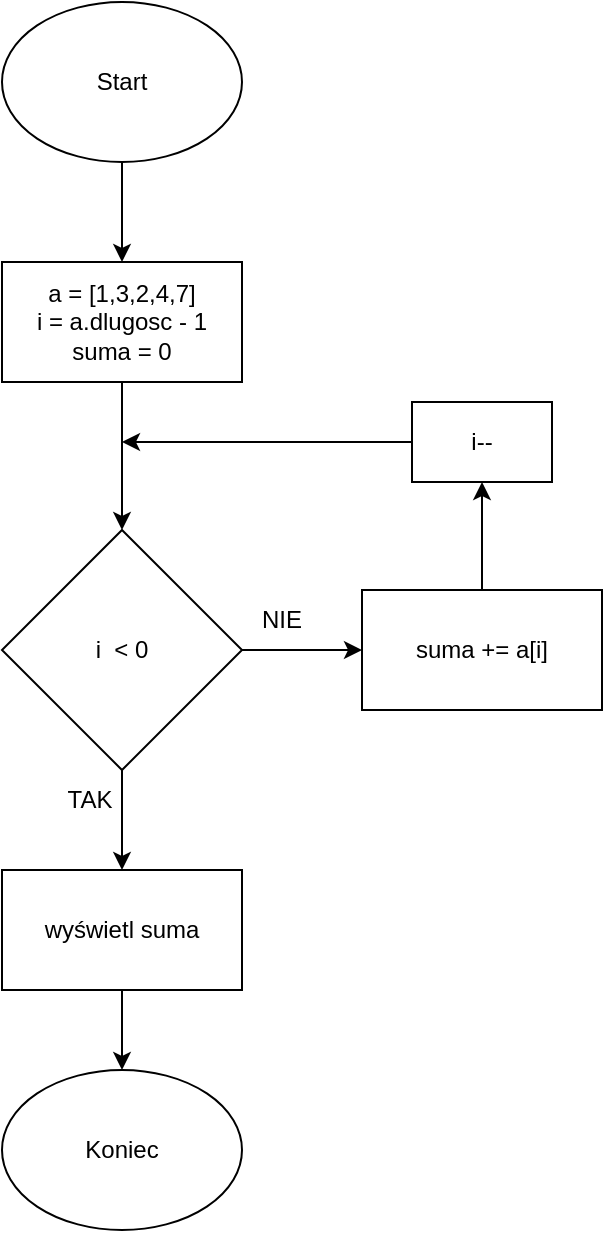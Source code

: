 <mxfile version="20.8.20" type="github">
  <diagram id="C5RBs43oDa-KdzZeNtuy" name="Page-1">
    <mxGraphModel dx="1434" dy="800" grid="1" gridSize="10" guides="1" tooltips="1" connect="1" arrows="1" fold="1" page="1" pageScale="1" pageWidth="827" pageHeight="1169" math="0" shadow="0">
      <root>
        <mxCell id="WIyWlLk6GJQsqaUBKTNV-0" />
        <mxCell id="WIyWlLk6GJQsqaUBKTNV-1" parent="WIyWlLk6GJQsqaUBKTNV-0" />
        <mxCell id="gVxV7Q0qTXhrTJg3wu8e-6" style="edgeStyle=orthogonalEdgeStyle;rounded=0;orthogonalLoop=1;jettySize=auto;html=1;entryX=0.5;entryY=0;entryDx=0;entryDy=0;" edge="1" parent="WIyWlLk6GJQsqaUBKTNV-1" source="gVxV7Q0qTXhrTJg3wu8e-0" target="gVxV7Q0qTXhrTJg3wu8e-1">
          <mxGeometry relative="1" as="geometry" />
        </mxCell>
        <mxCell id="gVxV7Q0qTXhrTJg3wu8e-0" value="Start" style="ellipse;whiteSpace=wrap;html=1;" vertex="1" parent="WIyWlLk6GJQsqaUBKTNV-1">
          <mxGeometry x="340" y="50" width="120" height="80" as="geometry" />
        </mxCell>
        <mxCell id="gVxV7Q0qTXhrTJg3wu8e-7" style="edgeStyle=orthogonalEdgeStyle;rounded=0;orthogonalLoop=1;jettySize=auto;html=1;entryX=0.5;entryY=0;entryDx=0;entryDy=0;" edge="1" parent="WIyWlLk6GJQsqaUBKTNV-1" source="gVxV7Q0qTXhrTJg3wu8e-1" target="gVxV7Q0qTXhrTJg3wu8e-2">
          <mxGeometry relative="1" as="geometry" />
        </mxCell>
        <mxCell id="gVxV7Q0qTXhrTJg3wu8e-1" value="a = [1,3,2,4,7]&lt;br&gt;i = a.dlugosc - 1&lt;br&gt;suma = 0" style="rounded=0;whiteSpace=wrap;html=1;" vertex="1" parent="WIyWlLk6GJQsqaUBKTNV-1">
          <mxGeometry x="340" y="180" width="120" height="60" as="geometry" />
        </mxCell>
        <mxCell id="gVxV7Q0qTXhrTJg3wu8e-8" style="edgeStyle=orthogonalEdgeStyle;rounded=0;orthogonalLoop=1;jettySize=auto;html=1;entryX=0;entryY=0.5;entryDx=0;entryDy=0;" edge="1" parent="WIyWlLk6GJQsqaUBKTNV-1" source="gVxV7Q0qTXhrTJg3wu8e-2" target="gVxV7Q0qTXhrTJg3wu8e-3">
          <mxGeometry relative="1" as="geometry" />
        </mxCell>
        <mxCell id="gVxV7Q0qTXhrTJg3wu8e-14" style="edgeStyle=orthogonalEdgeStyle;rounded=0;orthogonalLoop=1;jettySize=auto;html=1;entryX=0.5;entryY=0;entryDx=0;entryDy=0;" edge="1" parent="WIyWlLk6GJQsqaUBKTNV-1" source="gVxV7Q0qTXhrTJg3wu8e-2" target="gVxV7Q0qTXhrTJg3wu8e-13">
          <mxGeometry relative="1" as="geometry" />
        </mxCell>
        <mxCell id="gVxV7Q0qTXhrTJg3wu8e-2" value="i&amp;nbsp; &amp;lt; 0" style="rhombus;whiteSpace=wrap;html=1;" vertex="1" parent="WIyWlLk6GJQsqaUBKTNV-1">
          <mxGeometry x="340" y="314" width="120" height="120" as="geometry" />
        </mxCell>
        <mxCell id="gVxV7Q0qTXhrTJg3wu8e-9" style="edgeStyle=orthogonalEdgeStyle;rounded=0;orthogonalLoop=1;jettySize=auto;html=1;entryX=0.5;entryY=1;entryDx=0;entryDy=0;" edge="1" parent="WIyWlLk6GJQsqaUBKTNV-1" source="gVxV7Q0qTXhrTJg3wu8e-3" target="gVxV7Q0qTXhrTJg3wu8e-4">
          <mxGeometry relative="1" as="geometry" />
        </mxCell>
        <mxCell id="gVxV7Q0qTXhrTJg3wu8e-3" value="suma += a[i]" style="rounded=0;whiteSpace=wrap;html=1;" vertex="1" parent="WIyWlLk6GJQsqaUBKTNV-1">
          <mxGeometry x="520" y="344" width="120" height="60" as="geometry" />
        </mxCell>
        <mxCell id="gVxV7Q0qTXhrTJg3wu8e-10" style="edgeStyle=orthogonalEdgeStyle;rounded=0;orthogonalLoop=1;jettySize=auto;html=1;" edge="1" parent="WIyWlLk6GJQsqaUBKTNV-1" source="gVxV7Q0qTXhrTJg3wu8e-4">
          <mxGeometry relative="1" as="geometry">
            <mxPoint x="400" y="270" as="targetPoint" />
          </mxGeometry>
        </mxCell>
        <mxCell id="gVxV7Q0qTXhrTJg3wu8e-4" value="i--" style="rounded=0;whiteSpace=wrap;html=1;" vertex="1" parent="WIyWlLk6GJQsqaUBKTNV-1">
          <mxGeometry x="545" y="250" width="70" height="40" as="geometry" />
        </mxCell>
        <mxCell id="gVxV7Q0qTXhrTJg3wu8e-11" value="NIE" style="text;html=1;strokeColor=none;fillColor=none;align=center;verticalAlign=middle;whiteSpace=wrap;rounded=0;" vertex="1" parent="WIyWlLk6GJQsqaUBKTNV-1">
          <mxGeometry x="450" y="344" width="60" height="30" as="geometry" />
        </mxCell>
        <mxCell id="gVxV7Q0qTXhrTJg3wu8e-12" value="TAK" style="text;html=1;strokeColor=none;fillColor=none;align=center;verticalAlign=middle;whiteSpace=wrap;rounded=0;" vertex="1" parent="WIyWlLk6GJQsqaUBKTNV-1">
          <mxGeometry x="354" y="434" width="60" height="30" as="geometry" />
        </mxCell>
        <mxCell id="gVxV7Q0qTXhrTJg3wu8e-16" style="edgeStyle=orthogonalEdgeStyle;rounded=0;orthogonalLoop=1;jettySize=auto;html=1;entryX=0.5;entryY=0;entryDx=0;entryDy=0;" edge="1" parent="WIyWlLk6GJQsqaUBKTNV-1" source="gVxV7Q0qTXhrTJg3wu8e-13" target="gVxV7Q0qTXhrTJg3wu8e-15">
          <mxGeometry relative="1" as="geometry" />
        </mxCell>
        <mxCell id="gVxV7Q0qTXhrTJg3wu8e-13" value="wyświetl suma" style="rounded=0;whiteSpace=wrap;html=1;" vertex="1" parent="WIyWlLk6GJQsqaUBKTNV-1">
          <mxGeometry x="340" y="484" width="120" height="60" as="geometry" />
        </mxCell>
        <mxCell id="gVxV7Q0qTXhrTJg3wu8e-15" value="Koniec" style="ellipse;whiteSpace=wrap;html=1;" vertex="1" parent="WIyWlLk6GJQsqaUBKTNV-1">
          <mxGeometry x="340" y="584" width="120" height="80" as="geometry" />
        </mxCell>
      </root>
    </mxGraphModel>
  </diagram>
</mxfile>
